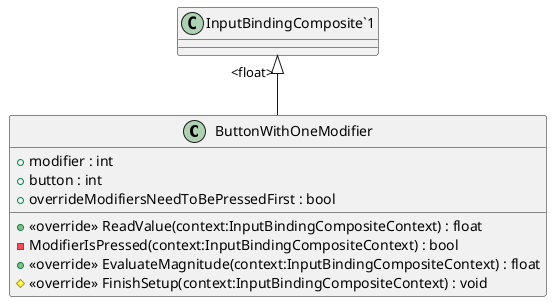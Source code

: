 @startuml
class ButtonWithOneModifier {
    + modifier : int
    + button : int
    + overrideModifiersNeedToBePressedFirst : bool
    + <<override>> ReadValue(context:InputBindingCompositeContext) : float
    - ModifierIsPressed(context:InputBindingCompositeContext) : bool
    + <<override>> EvaluateMagnitude(context:InputBindingCompositeContext) : float
    # <<override>> FinishSetup(context:InputBindingCompositeContext) : void
}
"InputBindingComposite`1" "<float>" <|-- ButtonWithOneModifier
@enduml
